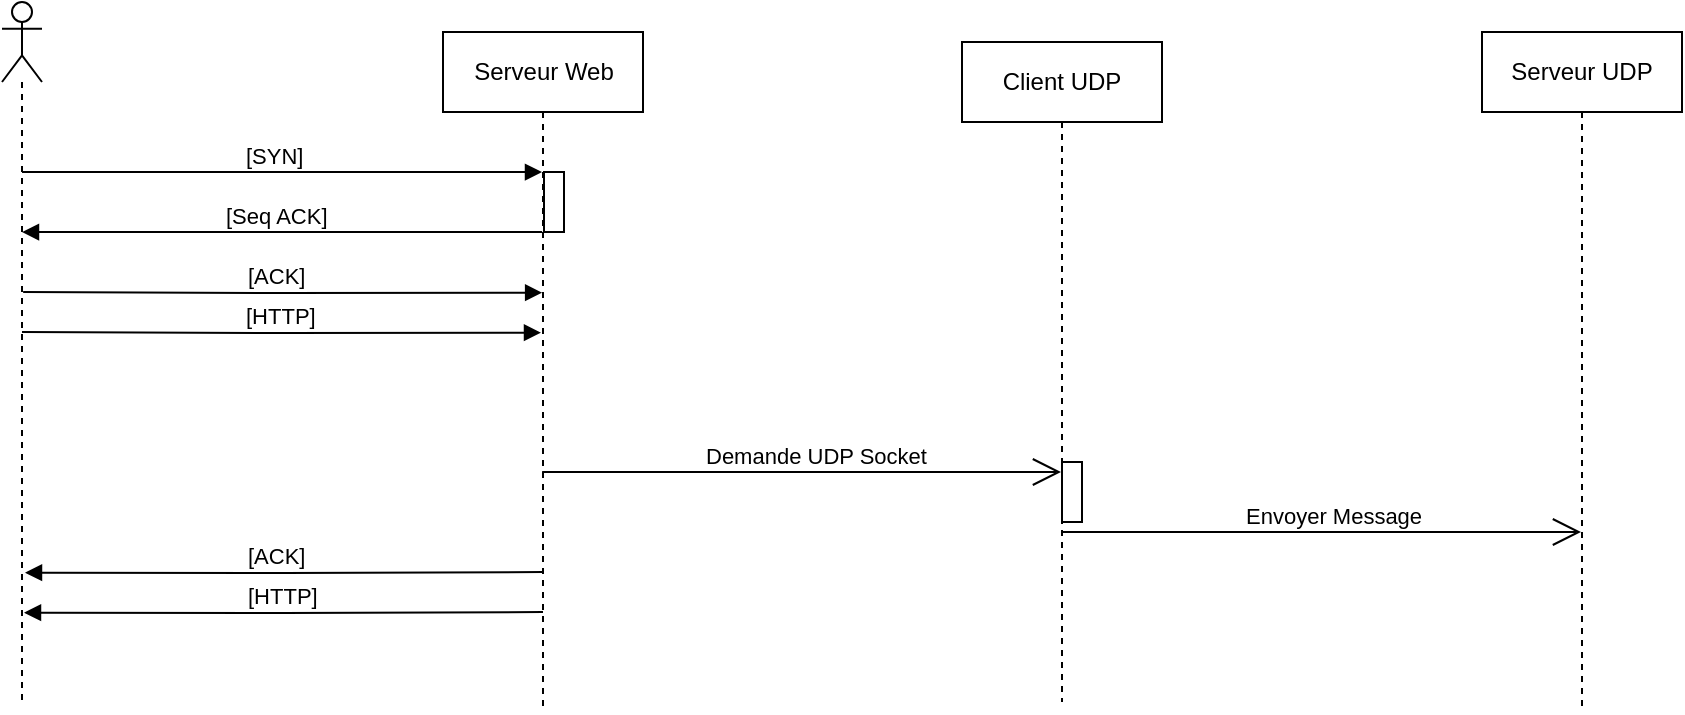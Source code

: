 <mxfile version="24.3.0" type="device">
  <diagram name="Page-1" id="X-SIjNYbsSXs5i9ZR6q4">
    <mxGraphModel dx="956" dy="547" grid="1" gridSize="10" guides="1" tooltips="1" connect="1" arrows="1" fold="1" page="1" pageScale="1" pageWidth="500" pageHeight="300" math="0" shadow="0">
      <root>
        <mxCell id="0" />
        <mxCell id="1" parent="0" />
        <mxCell id="QaRLXiGyeRZp1iQP1lEA-5" value="" style="shape=umlLifeline;perimeter=lifelinePerimeter;whiteSpace=wrap;html=1;container=1;dropTarget=0;collapsible=0;recursiveResize=0;outlineConnect=0;portConstraint=eastwest;newEdgeStyle={&quot;curved&quot;:0,&quot;rounded&quot;:0};participant=umlActor;" vertex="1" parent="1">
          <mxGeometry x="70" y="125" width="20" height="350" as="geometry" />
        </mxCell>
        <mxCell id="QaRLXiGyeRZp1iQP1lEA-7" value="Serveur Web" style="shape=umlLifeline;perimeter=lifelinePerimeter;whiteSpace=wrap;html=1;container=1;dropTarget=0;collapsible=0;recursiveResize=0;outlineConnect=0;portConstraint=eastwest;newEdgeStyle={&quot;curved&quot;:0,&quot;rounded&quot;:0};" vertex="1" parent="1">
          <mxGeometry x="290.5" y="140" width="100" height="340" as="geometry" />
        </mxCell>
        <mxCell id="QaRLXiGyeRZp1iQP1lEA-18" value="" style="html=1;points=[[0,0,0,0,5],[0,1,0,0,-5],[1,0,0,0,5],[1,1,0,0,-5]];perimeter=orthogonalPerimeter;outlineConnect=0;targetShapes=umlLifeline;portConstraint=eastwest;newEdgeStyle={&quot;curved&quot;:0,&quot;rounded&quot;:0};" vertex="1" parent="QaRLXiGyeRZp1iQP1lEA-7">
          <mxGeometry x="50.5" y="70" width="10" height="30" as="geometry" />
        </mxCell>
        <mxCell id="QaRLXiGyeRZp1iQP1lEA-8" value="Client UDP" style="shape=umlLifeline;perimeter=lifelinePerimeter;whiteSpace=wrap;html=1;container=1;dropTarget=0;collapsible=0;recursiveResize=0;outlineConnect=0;portConstraint=eastwest;newEdgeStyle={&quot;curved&quot;:0,&quot;rounded&quot;:0};" vertex="1" parent="1">
          <mxGeometry x="550" y="145" width="100" height="330" as="geometry" />
        </mxCell>
        <mxCell id="QaRLXiGyeRZp1iQP1lEA-59" value="" style="html=1;points=[[0,0,0,0,5],[0,1,0,0,-5],[1,0,0,0,5],[1,1,0,0,-5]];perimeter=orthogonalPerimeter;outlineConnect=0;targetShapes=umlLifeline;portConstraint=eastwest;newEdgeStyle={&quot;curved&quot;:0,&quot;rounded&quot;:0};" vertex="1" parent="QaRLXiGyeRZp1iQP1lEA-8">
          <mxGeometry x="50" y="210" width="10" height="30" as="geometry" />
        </mxCell>
        <mxCell id="QaRLXiGyeRZp1iQP1lEA-9" value="Serveur UDP" style="shape=umlLifeline;perimeter=lifelinePerimeter;whiteSpace=wrap;html=1;container=1;dropTarget=0;collapsible=0;recursiveResize=0;outlineConnect=0;portConstraint=eastwest;newEdgeStyle={&quot;curved&quot;:0,&quot;rounded&quot;:0};" vertex="1" parent="1">
          <mxGeometry x="810" y="140" width="100" height="340" as="geometry" />
        </mxCell>
        <mxCell id="QaRLXiGyeRZp1iQP1lEA-20" value="" style="endArrow=block;endFill=1;html=1;edgeStyle=orthogonalEdgeStyle;align=left;verticalAlign=top;rounded=0;" edge="1" parent="1">
          <mxGeometry x="-1" relative="1" as="geometry">
            <mxPoint x="80" y="210" as="sourcePoint" />
            <mxPoint x="340" y="210.029" as="targetPoint" />
            <Array as="points">
              <mxPoint x="80" y="210" />
            </Array>
          </mxGeometry>
        </mxCell>
        <mxCell id="QaRLXiGyeRZp1iQP1lEA-21" value="[SYN]" style="edgeLabel;resizable=0;html=1;align=left;verticalAlign=bottom;" connectable="0" vertex="1" parent="QaRLXiGyeRZp1iQP1lEA-20">
          <mxGeometry x="-1" relative="1" as="geometry">
            <mxPoint x="110" as="offset" />
          </mxGeometry>
        </mxCell>
        <mxCell id="QaRLXiGyeRZp1iQP1lEA-33" value="" style="group" vertex="1" connectable="0" parent="1">
          <mxGeometry x="79.999" y="240" width="260.071" height="0.029" as="geometry" />
        </mxCell>
        <mxCell id="QaRLXiGyeRZp1iQP1lEA-25" value="" style="endArrow=block;endFill=1;html=1;edgeStyle=orthogonalEdgeStyle;align=left;verticalAlign=top;rounded=0;movable=1;resizable=1;rotatable=1;deletable=1;editable=1;locked=0;connectable=1;" edge="1" parent="QaRLXiGyeRZp1iQP1lEA-33">
          <mxGeometry x="-1" relative="1" as="geometry">
            <mxPoint x="260.071" as="sourcePoint" />
            <mxPoint y="0.029" as="targetPoint" />
            <Array as="points">
              <mxPoint x="200.071" />
              <mxPoint x="200.071" />
            </Array>
          </mxGeometry>
        </mxCell>
        <mxCell id="QaRLXiGyeRZp1iQP1lEA-27" value="[Seq ACK]" style="edgeLabel;resizable=1;html=1;align=left;verticalAlign=bottom;movable=1;rotatable=1;deletable=1;editable=1;locked=0;connectable=1;" connectable="0" vertex="1" parent="QaRLXiGyeRZp1iQP1lEA-33">
          <mxGeometry x="100.071" as="geometry" />
        </mxCell>
        <mxCell id="QaRLXiGyeRZp1iQP1lEA-34" value="" style="group" vertex="1" connectable="0" parent="1">
          <mxGeometry x="80.57" y="270" width="259.5" height="0.39" as="geometry" />
        </mxCell>
        <mxCell id="QaRLXiGyeRZp1iQP1lEA-28" value="" style="endArrow=block;endFill=1;html=1;edgeStyle=orthogonalEdgeStyle;align=left;verticalAlign=top;rounded=0;targetPortConstraint=none;" edge="1" parent="QaRLXiGyeRZp1iQP1lEA-34">
          <mxGeometry x="-0.077" y="20" relative="1" as="geometry">
            <mxPoint as="sourcePoint" />
            <mxPoint x="259.5" y="0.319" as="targetPoint" />
            <mxPoint as="offset" />
          </mxGeometry>
        </mxCell>
        <mxCell id="QaRLXiGyeRZp1iQP1lEA-32" value="[ACK]" style="edgeLabel;resizable=0;html=1;align=left;verticalAlign=bottom;" connectable="0" vertex="1" parent="QaRLXiGyeRZp1iQP1lEA-34">
          <mxGeometry x="110" y="0.39" as="geometry" />
        </mxCell>
        <mxCell id="QaRLXiGyeRZp1iQP1lEA-38" value="" style="group" vertex="1" connectable="0" parent="1">
          <mxGeometry x="80" y="290" width="259.5" height="0.39" as="geometry" />
        </mxCell>
        <mxCell id="QaRLXiGyeRZp1iQP1lEA-39" value="" style="endArrow=block;endFill=1;html=1;edgeStyle=orthogonalEdgeStyle;align=left;verticalAlign=top;rounded=0;targetPortConstraint=none;" edge="1" parent="QaRLXiGyeRZp1iQP1lEA-38">
          <mxGeometry x="-0.077" y="20" relative="1" as="geometry">
            <mxPoint as="sourcePoint" />
            <mxPoint x="259.5" y="0.319" as="targetPoint" />
            <mxPoint as="offset" />
          </mxGeometry>
        </mxCell>
        <mxCell id="QaRLXiGyeRZp1iQP1lEA-40" value="[HTTP]" style="edgeLabel;resizable=0;html=1;align=left;verticalAlign=bottom;" connectable="0" vertex="1" parent="QaRLXiGyeRZp1iQP1lEA-38">
          <mxGeometry x="110" y="0.39" as="geometry" />
        </mxCell>
        <mxCell id="QaRLXiGyeRZp1iQP1lEA-41" value="" style="group;direction=east;flipH=1;" vertex="1" connectable="0" parent="1">
          <mxGeometry x="81.5" y="410" width="259.5" height="0.39" as="geometry" />
        </mxCell>
        <mxCell id="QaRLXiGyeRZp1iQP1lEA-42" value="" style="endArrow=block;endFill=1;html=1;edgeStyle=orthogonalEdgeStyle;align=left;verticalAlign=top;rounded=0;targetPortConstraint=none;" edge="1" parent="QaRLXiGyeRZp1iQP1lEA-41">
          <mxGeometry x="-0.077" y="20" relative="1" as="geometry">
            <mxPoint x="259.5" as="sourcePoint" />
            <mxPoint y="0.319" as="targetPoint" />
            <mxPoint as="offset" />
          </mxGeometry>
        </mxCell>
        <mxCell id="QaRLXiGyeRZp1iQP1lEA-47" value="[ACK]" style="edgeLabel;resizable=0;html=1;align=left;verticalAlign=bottom;" connectable="0" vertex="1" parent="1">
          <mxGeometry x="191" y="410" as="geometry" />
        </mxCell>
        <mxCell id="QaRLXiGyeRZp1iQP1lEA-49" value="" style="group" vertex="1" connectable="0" parent="1">
          <mxGeometry x="81" y="430" width="259.5" height="0.39" as="geometry" />
        </mxCell>
        <mxCell id="QaRLXiGyeRZp1iQP1lEA-44" value="" style="group;flipV=0;flipH=1;" vertex="1" connectable="0" parent="QaRLXiGyeRZp1iQP1lEA-49">
          <mxGeometry width="259.5" height="0.39" as="geometry" />
        </mxCell>
        <mxCell id="QaRLXiGyeRZp1iQP1lEA-45" value="" style="endArrow=block;endFill=1;html=1;edgeStyle=orthogonalEdgeStyle;align=left;verticalAlign=top;rounded=0;targetPortConstraint=none;" edge="1" parent="QaRLXiGyeRZp1iQP1lEA-44">
          <mxGeometry x="-0.077" y="20" relative="1" as="geometry">
            <mxPoint x="259.5" as="sourcePoint" />
            <mxPoint y="0.319" as="targetPoint" />
            <mxPoint as="offset" />
          </mxGeometry>
        </mxCell>
        <mxCell id="QaRLXiGyeRZp1iQP1lEA-48" value="[HTTP]" style="edgeLabel;resizable=0;html=1;align=left;verticalAlign=bottom;" connectable="0" vertex="1" parent="QaRLXiGyeRZp1iQP1lEA-49">
          <mxGeometry x="110" as="geometry" />
        </mxCell>
        <mxCell id="QaRLXiGyeRZp1iQP1lEA-57" value="" style="group" vertex="1" connectable="0" parent="1">
          <mxGeometry x="340.07" y="360" width="79.93" as="geometry" />
        </mxCell>
        <mxCell id="QaRLXiGyeRZp1iQP1lEA-55" value="" style="endArrow=open;endFill=1;endSize=12;html=1;rounded=0;" edge="1" parent="QaRLXiGyeRZp1iQP1lEA-57" target="QaRLXiGyeRZp1iQP1lEA-8">
          <mxGeometry width="160" relative="1" as="geometry">
            <mxPoint as="sourcePoint" />
            <mxPoint x="160" as="targetPoint" />
          </mxGeometry>
        </mxCell>
        <mxCell id="QaRLXiGyeRZp1iQP1lEA-56" value="Demande UDP Socket" style="edgeLabel;resizable=1;html=1;align=left;verticalAlign=bottom;movable=1;rotatable=1;deletable=1;editable=1;locked=0;connectable=1;" connectable="0" vertex="1" parent="QaRLXiGyeRZp1iQP1lEA-57">
          <mxGeometry x="79.93" as="geometry" />
        </mxCell>
        <mxCell id="QaRLXiGyeRZp1iQP1lEA-62" value="" style="group" vertex="1" connectable="0" parent="1">
          <mxGeometry x="599.929" y="390" width="259.571" as="geometry" />
        </mxCell>
        <mxCell id="QaRLXiGyeRZp1iQP1lEA-54" value="" style="endArrow=open;endFill=1;endSize=12;html=1;rounded=0;" edge="1" parent="QaRLXiGyeRZp1iQP1lEA-62">
          <mxGeometry width="160" relative="1" as="geometry">
            <mxPoint as="sourcePoint" />
            <mxPoint x="259.571" as="targetPoint" />
            <Array as="points">
              <mxPoint x="60.071" />
            </Array>
          </mxGeometry>
        </mxCell>
        <mxCell id="QaRLXiGyeRZp1iQP1lEA-58" value="Envoyer Message" style="edgeLabel;resizable=0;html=1;align=left;verticalAlign=bottom;" connectable="0" vertex="1" parent="QaRLXiGyeRZp1iQP1lEA-62">
          <mxGeometry x="90.071" as="geometry" />
        </mxCell>
      </root>
    </mxGraphModel>
  </diagram>
</mxfile>
